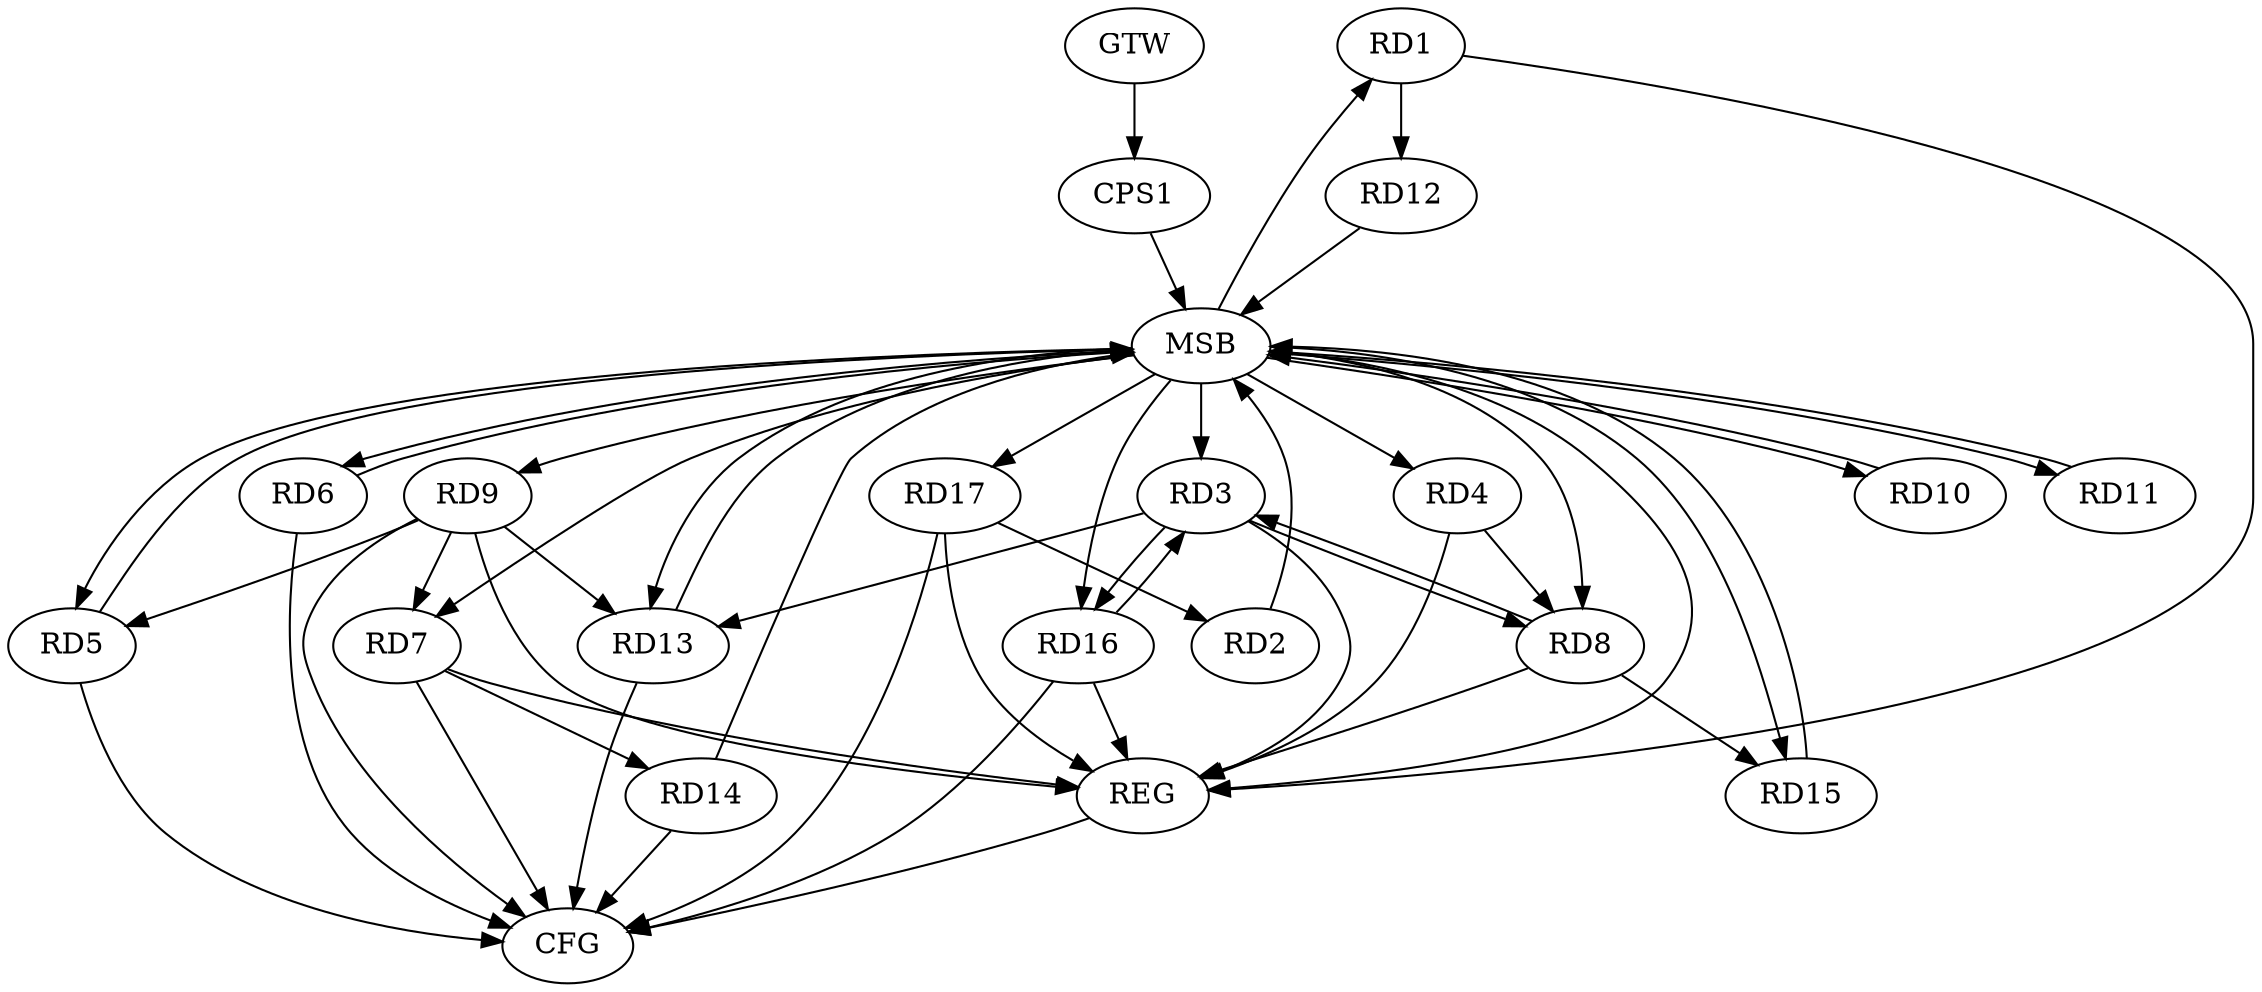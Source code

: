strict digraph G {
  RD1 [ label="RD1" ];
  RD2 [ label="RD2" ];
  RD3 [ label="RD3" ];
  RD4 [ label="RD4" ];
  RD5 [ label="RD5" ];
  RD6 [ label="RD6" ];
  RD7 [ label="RD7" ];
  RD8 [ label="RD8" ];
  RD9 [ label="RD9" ];
  RD10 [ label="RD10" ];
  RD11 [ label="RD11" ];
  RD12 [ label="RD12" ];
  RD13 [ label="RD13" ];
  RD14 [ label="RD14" ];
  RD15 [ label="RD15" ];
  RD16 [ label="RD16" ];
  RD17 [ label="RD17" ];
  CPS1 [ label="CPS1" ];
  GTW [ label="GTW" ];
  REG [ label="REG" ];
  MSB [ label="MSB" ];
  CFG [ label="CFG" ];
  RD1 -> RD12;
  RD17 -> RD2;
  RD3 -> RD8;
  RD8 -> RD3;
  RD3 -> RD13;
  RD3 -> RD16;
  RD16 -> RD3;
  RD4 -> RD8;
  RD9 -> RD5;
  RD9 -> RD7;
  RD7 -> RD14;
  RD8 -> RD15;
  RD9 -> RD13;
  GTW -> CPS1;
  RD1 -> REG;
  RD3 -> REG;
  RD4 -> REG;
  RD7 -> REG;
  RD8 -> REG;
  RD9 -> REG;
  RD16 -> REG;
  RD17 -> REG;
  RD2 -> MSB;
  MSB -> RD6;
  MSB -> REG;
  RD5 -> MSB;
  RD6 -> MSB;
  MSB -> RD11;
  MSB -> RD16;
  RD10 -> MSB;
  MSB -> RD1;
  MSB -> RD3;
  MSB -> RD7;
  MSB -> RD13;
  MSB -> RD15;
  RD11 -> MSB;
  MSB -> RD8;
  RD12 -> MSB;
  MSB -> RD4;
  MSB -> RD9;
  RD13 -> MSB;
  MSB -> RD10;
  RD14 -> MSB;
  MSB -> RD17;
  RD15 -> MSB;
  CPS1 -> MSB;
  MSB -> RD5;
  RD6 -> CFG;
  RD9 -> CFG;
  RD14 -> CFG;
  RD7 -> CFG;
  RD17 -> CFG;
  RD16 -> CFG;
  RD13 -> CFG;
  RD5 -> CFG;
  REG -> CFG;
}
